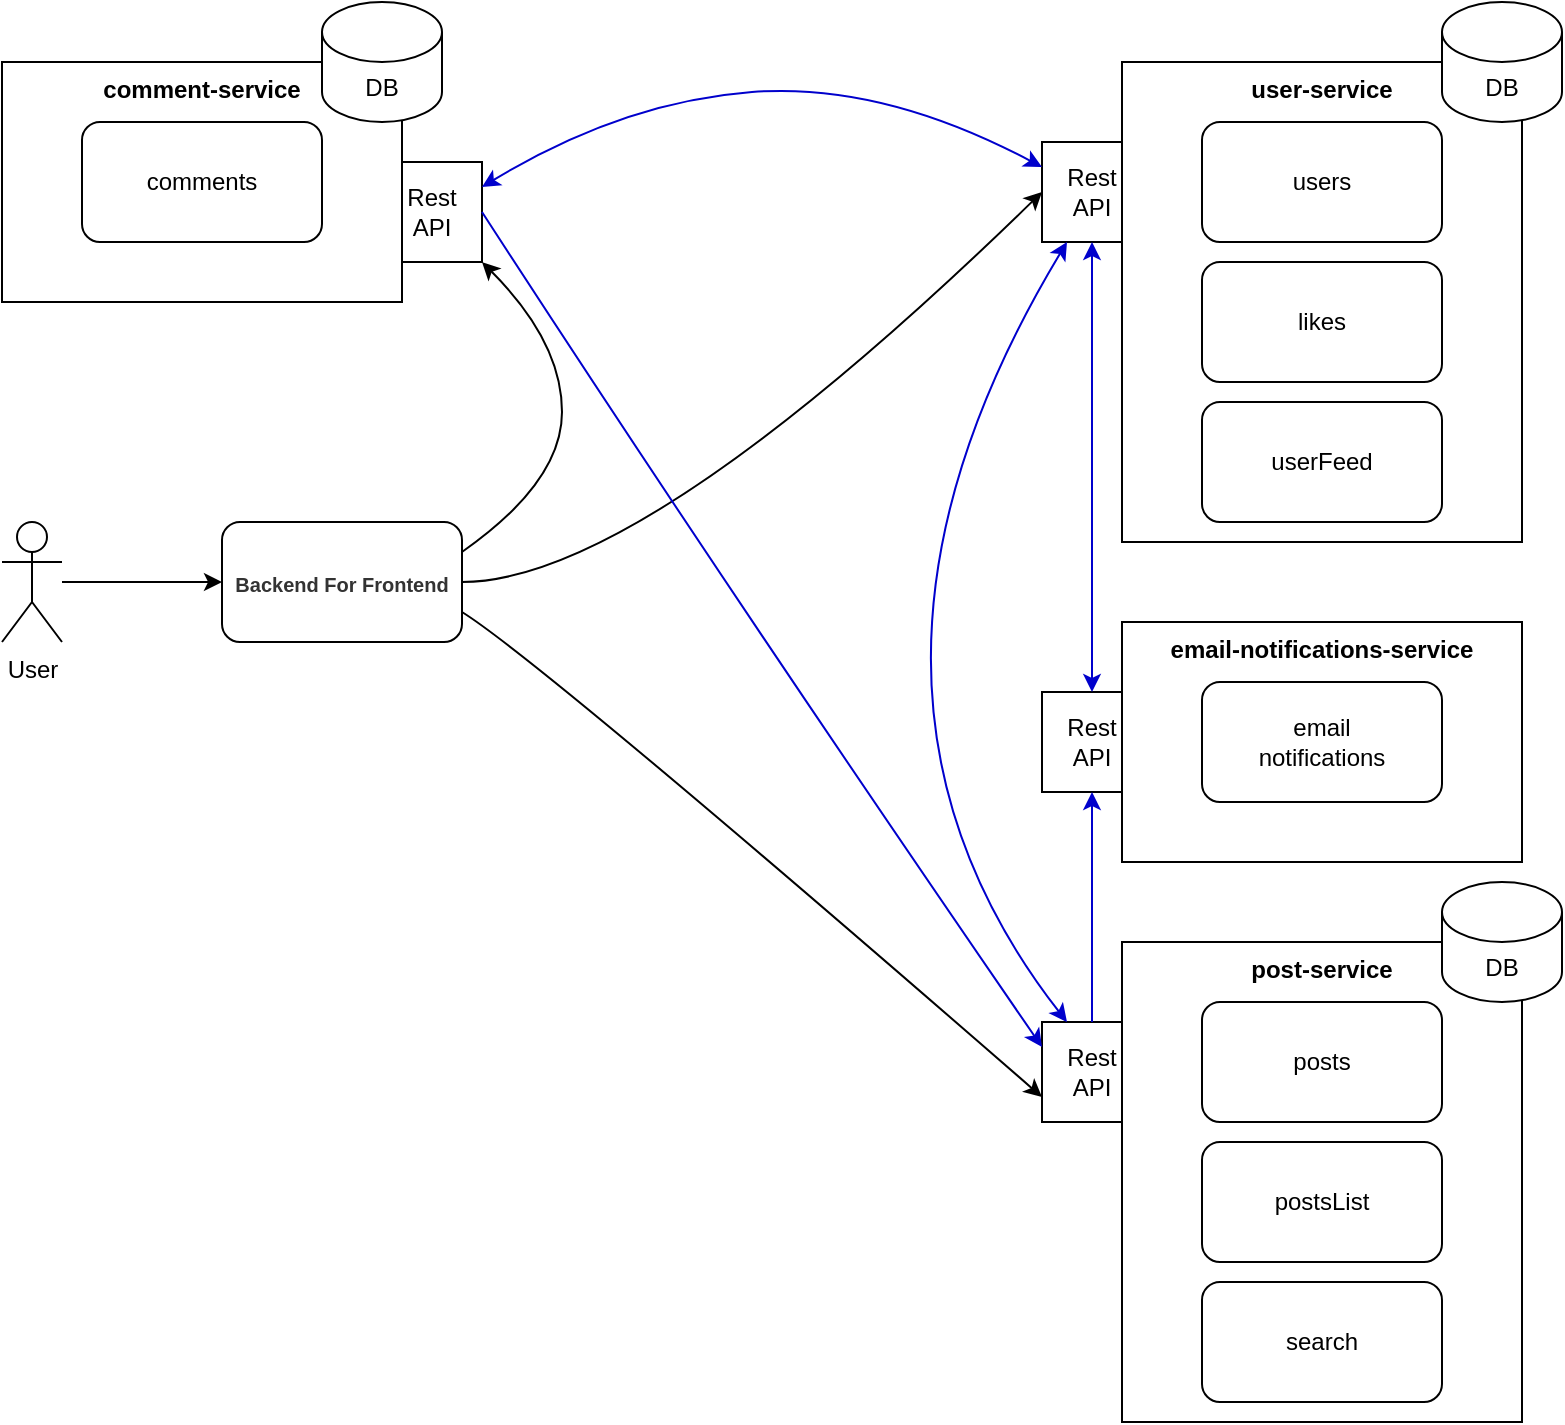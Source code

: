 <mxfile version="20.5.3" type="device"><diagram id="C5RBs43oDa-KdzZeNtuy" name="Page-1"><mxGraphModel dx="1182" dy="732" grid="1" gridSize="10" guides="1" tooltips="1" connect="1" arrows="1" fold="1" page="1" pageScale="1" pageWidth="827" pageHeight="1169" math="0" shadow="0"><root><mxCell id="WIyWlLk6GJQsqaUBKTNV-0"/><mxCell id="WIyWlLk6GJQsqaUBKTNV-1" parent="WIyWlLk6GJQsqaUBKTNV-0"/><mxCell id="sV9o3uImgYNawE1M62UN-28" value="Rest&lt;br&gt;API" style="whiteSpace=wrap;html=1;aspect=fixed;" vertex="1" parent="WIyWlLk6GJQsqaUBKTNV-1"><mxGeometry x="560" y="355" width="50" height="50" as="geometry"/></mxCell><mxCell id="sV9o3uImgYNawE1M62UN-25" value="email-notifications-service" style="rounded=0;whiteSpace=wrap;html=1;fontSize=12;verticalAlign=top;fontStyle=1" vertex="1" parent="WIyWlLk6GJQsqaUBKTNV-1"><mxGeometry x="600" y="320" width="200" height="120" as="geometry"/></mxCell><mxCell id="sV9o3uImgYNawE1M62UN-9" value="Rest&lt;br&gt;API" style="whiteSpace=wrap;html=1;aspect=fixed;" vertex="1" parent="WIyWlLk6GJQsqaUBKTNV-1"><mxGeometry x="230" y="90" width="50" height="50" as="geometry"/></mxCell><mxCell id="sV9o3uImgYNawE1M62UN-12" value="Rest&lt;br&gt;API" style="whiteSpace=wrap;html=1;aspect=fixed;" vertex="1" parent="WIyWlLk6GJQsqaUBKTNV-1"><mxGeometry x="560" y="520" width="50" height="50" as="geometry"/></mxCell><mxCell id="sV9o3uImgYNawE1M62UN-24" value="comment-service" style="rounded=0;whiteSpace=wrap;html=1;fontSize=12;verticalAlign=top;fontStyle=1" vertex="1" parent="WIyWlLk6GJQsqaUBKTNV-1"><mxGeometry x="40" y="40" width="200" height="120" as="geometry"/></mxCell><mxCell id="sV9o3uImgYNawE1M62UN-23" value="post-service" style="rounded=0;whiteSpace=wrap;html=1;fontSize=12;verticalAlign=top;fontStyle=1" vertex="1" parent="WIyWlLk6GJQsqaUBKTNV-1"><mxGeometry x="600" y="480" width="200" height="240" as="geometry"/></mxCell><mxCell id="sV9o3uImgYNawE1M62UN-6" value="Rest&lt;br&gt;API" style="whiteSpace=wrap;html=1;aspect=fixed;" vertex="1" parent="WIyWlLk6GJQsqaUBKTNV-1"><mxGeometry x="560" y="80" width="50" height="50" as="geometry"/></mxCell><mxCell id="sV9o3uImgYNawE1M62UN-22" value="user-service" style="rounded=0;whiteSpace=wrap;html=1;fontSize=12;verticalAlign=top;fontStyle=1" vertex="1" parent="WIyWlLk6GJQsqaUBKTNV-1"><mxGeometry x="600" y="40" width="200" height="240" as="geometry"/></mxCell><mxCell id="sV9o3uImgYNawE1M62UN-2" value="User" style="shape=umlActor;verticalLabelPosition=bottom;verticalAlign=top;html=1;outlineConnect=0;" vertex="1" parent="WIyWlLk6GJQsqaUBKTNV-1"><mxGeometry x="40" y="270" width="30" height="60" as="geometry"/></mxCell><mxCell id="sV9o3uImgYNawE1M62UN-3" value="&lt;h3 style=&quot;box-sizing: inherit; text-rendering: optimizelegibility; -webkit-font-smoothing: antialiased; font-family: &amp;quot;TT Norms Pro&amp;quot;, Arial, sans-serif; color: rgb(51, 51, 51); margin: 15px 0px; line-height: 30px; padding: 0px; border-bottom: none; align-self: flex-start; text-align: left; background-color: rgb(255, 255, 255); font-variant-ligatures: none;&quot; id=&quot;9.-backend-for-frontend&quot;&gt;&lt;font style=&quot;font-size: 10px;&quot;&gt;Backend For Frontend&lt;/font&gt;&lt;/h3&gt;" style="rounded=1;whiteSpace=wrap;html=1;" vertex="1" parent="WIyWlLk6GJQsqaUBKTNV-1"><mxGeometry x="150" y="270" width="120" height="60" as="geometry"/></mxCell><mxCell id="sV9o3uImgYNawE1M62UN-4" value="" style="endArrow=classic;html=1;rounded=0;entryX=0;entryY=0.5;entryDx=0;entryDy=0;" edge="1" parent="WIyWlLk6GJQsqaUBKTNV-1" target="sV9o3uImgYNawE1M62UN-3"><mxGeometry width="50" height="50" relative="1" as="geometry"><mxPoint x="70" y="300" as="sourcePoint"/><mxPoint x="120" y="250" as="targetPoint"/></mxGeometry></mxCell><mxCell id="sV9o3uImgYNawE1M62UN-7" value="email&lt;br&gt;notifications" style="rounded=1;whiteSpace=wrap;html=1;" vertex="1" parent="WIyWlLk6GJQsqaUBKTNV-1"><mxGeometry x="640" y="350" width="120" height="60" as="geometry"/></mxCell><mxCell id="sV9o3uImgYNawE1M62UN-13" value="postsList" style="rounded=1;whiteSpace=wrap;html=1;" vertex="1" parent="WIyWlLk6GJQsqaUBKTNV-1"><mxGeometry x="640" y="580" width="120" height="60" as="geometry"/></mxCell><mxCell id="sV9o3uImgYNawE1M62UN-14" value="userFeed" style="rounded=1;whiteSpace=wrap;html=1;" vertex="1" parent="WIyWlLk6GJQsqaUBKTNV-1"><mxGeometry x="640" y="210" width="120" height="60" as="geometry"/></mxCell><mxCell id="sV9o3uImgYNawE1M62UN-15" value="likes" style="rounded=1;whiteSpace=wrap;html=1;" vertex="1" parent="WIyWlLk6GJQsqaUBKTNV-1"><mxGeometry x="640" y="140" width="120" height="60" as="geometry"/></mxCell><mxCell id="sV9o3uImgYNawE1M62UN-21" value="search" style="rounded=1;whiteSpace=wrap;html=1;" vertex="1" parent="WIyWlLk6GJQsqaUBKTNV-1"><mxGeometry x="640" y="650" width="120" height="60" as="geometry"/></mxCell><mxCell id="sV9o3uImgYNawE1M62UN-1" value="users" style="rounded=1;whiteSpace=wrap;html=1;" vertex="1" parent="WIyWlLk6GJQsqaUBKTNV-1"><mxGeometry x="640" y="70" width="120" height="60" as="geometry"/></mxCell><mxCell id="sV9o3uImgYNawE1M62UN-0" value="DB" style="shape=cylinder3;whiteSpace=wrap;html=1;boundedLbl=1;backgroundOutline=1;size=15;" vertex="1" parent="WIyWlLk6GJQsqaUBKTNV-1"><mxGeometry x="760" y="10" width="60" height="60" as="geometry"/></mxCell><mxCell id="sV9o3uImgYNawE1M62UN-10" value="posts" style="rounded=1;whiteSpace=wrap;html=1;" vertex="1" parent="WIyWlLk6GJQsqaUBKTNV-1"><mxGeometry x="640" y="510" width="120" height="60" as="geometry"/></mxCell><mxCell id="sV9o3uImgYNawE1M62UN-11" value="DB" style="shape=cylinder3;whiteSpace=wrap;html=1;boundedLbl=1;backgroundOutline=1;size=15;" vertex="1" parent="WIyWlLk6GJQsqaUBKTNV-1"><mxGeometry x="760" y="450" width="60" height="60" as="geometry"/></mxCell><mxCell id="sV9o3uImgYNawE1M62UN-19" value="comments" style="rounded=1;whiteSpace=wrap;html=1;" vertex="1" parent="WIyWlLk6GJQsqaUBKTNV-1"><mxGeometry x="80" y="70" width="120" height="60" as="geometry"/></mxCell><mxCell id="sV9o3uImgYNawE1M62UN-20" value="DB" style="shape=cylinder3;whiteSpace=wrap;html=1;boundedLbl=1;backgroundOutline=1;size=15;" vertex="1" parent="WIyWlLk6GJQsqaUBKTNV-1"><mxGeometry x="200" y="10" width="60" height="60" as="geometry"/></mxCell><mxCell id="sV9o3uImgYNawE1M62UN-29" value="" style="curved=1;endArrow=classic;html=1;rounded=0;fontSize=12;exitX=1;exitY=0.25;exitDx=0;exitDy=0;entryX=1;entryY=1;entryDx=0;entryDy=0;" edge="1" parent="WIyWlLk6GJQsqaUBKTNV-1" source="sV9o3uImgYNawE1M62UN-3" target="sV9o3uImgYNawE1M62UN-9"><mxGeometry width="50" height="50" relative="1" as="geometry"><mxPoint x="390" y="350" as="sourcePoint"/><mxPoint x="440" y="300" as="targetPoint"/><Array as="points"><mxPoint x="320" y="250"/><mxPoint x="320" y="180"/></Array></mxGeometry></mxCell><mxCell id="sV9o3uImgYNawE1M62UN-31" value="" style="curved=1;endArrow=classic;html=1;rounded=0;fontSize=12;entryX=0;entryY=0.5;entryDx=0;entryDy=0;exitX=1;exitY=0.5;exitDx=0;exitDy=0;" edge="1" parent="WIyWlLk6GJQsqaUBKTNV-1" source="sV9o3uImgYNawE1M62UN-3" target="sV9o3uImgYNawE1M62UN-6"><mxGeometry width="50" height="50" relative="1" as="geometry"><mxPoint x="390" y="350" as="sourcePoint"/><mxPoint x="440" y="300" as="targetPoint"/><Array as="points"><mxPoint x="360" y="300"/></Array></mxGeometry></mxCell><mxCell id="sV9o3uImgYNawE1M62UN-32" value="" style="curved=1;endArrow=classic;html=1;rounded=0;fontSize=12;entryX=0;entryY=0.75;entryDx=0;entryDy=0;exitX=1;exitY=0.75;exitDx=0;exitDy=0;" edge="1" parent="WIyWlLk6GJQsqaUBKTNV-1" source="sV9o3uImgYNawE1M62UN-3" target="sV9o3uImgYNawE1M62UN-12"><mxGeometry width="50" height="50" relative="1" as="geometry"><mxPoint x="390" y="440" as="sourcePoint"/><mxPoint x="440" y="390" as="targetPoint"/><Array as="points"><mxPoint x="310" y="340"/></Array></mxGeometry></mxCell><mxCell id="sV9o3uImgYNawE1M62UN-33" value="" style="curved=1;endArrow=classic;html=1;rounded=0;fontSize=12;strokeColor=#0000CC;exitX=1;exitY=0.25;exitDx=0;exitDy=0;entryX=0;entryY=0.25;entryDx=0;entryDy=0;startArrow=classic;startFill=1;" edge="1" parent="WIyWlLk6GJQsqaUBKTNV-1" source="sV9o3uImgYNawE1M62UN-9" target="sV9o3uImgYNawE1M62UN-6"><mxGeometry width="50" height="50" relative="1" as="geometry"><mxPoint x="390" y="350" as="sourcePoint"/><mxPoint x="440" y="300" as="targetPoint"/><Array as="points"><mxPoint x="350" y="60"/><mxPoint x="480" y="50"/></Array></mxGeometry></mxCell><mxCell id="sV9o3uImgYNawE1M62UN-34" value="" style="curved=1;endArrow=classic;html=1;rounded=0;fontSize=12;strokeColor=#0000CC;exitX=1;exitY=0.5;exitDx=0;exitDy=0;entryX=0;entryY=0.25;entryDx=0;entryDy=0;" edge="1" parent="WIyWlLk6GJQsqaUBKTNV-1" source="sV9o3uImgYNawE1M62UN-9" target="sV9o3uImgYNawE1M62UN-12"><mxGeometry width="50" height="50" relative="1" as="geometry"><mxPoint x="290" y="112.5" as="sourcePoint"/><mxPoint x="570" y="102.5" as="targetPoint"/><Array as="points"><mxPoint x="400" y="300"/></Array></mxGeometry></mxCell><mxCell id="sV9o3uImgYNawE1M62UN-36" value="" style="endArrow=classic;startArrow=classic;html=1;rounded=0;strokeColor=#0000CC;fontSize=12;exitX=0.5;exitY=0;exitDx=0;exitDy=0;entryX=0.5;entryY=1;entryDx=0;entryDy=0;" edge="1" parent="WIyWlLk6GJQsqaUBKTNV-1" source="sV9o3uImgYNawE1M62UN-28" target="sV9o3uImgYNawE1M62UN-6"><mxGeometry width="50" height="50" relative="1" as="geometry"><mxPoint x="420" y="330" as="sourcePoint"/><mxPoint x="570" y="200" as="targetPoint"/><Array as="points"/></mxGeometry></mxCell><mxCell id="sV9o3uImgYNawE1M62UN-37" value="" style="endArrow=classic;html=1;rounded=0;strokeColor=#0000CC;fontSize=12;entryX=0.5;entryY=1;entryDx=0;entryDy=0;exitX=0.5;exitY=0;exitDx=0;exitDy=0;" edge="1" parent="WIyWlLk6GJQsqaUBKTNV-1" source="sV9o3uImgYNawE1M62UN-12" target="sV9o3uImgYNawE1M62UN-28"><mxGeometry width="50" height="50" relative="1" as="geometry"><mxPoint x="390" y="350" as="sourcePoint"/><mxPoint x="440" y="300" as="targetPoint"/></mxGeometry></mxCell><mxCell id="sV9o3uImgYNawE1M62UN-39" value="" style="curved=1;endArrow=classic;html=1;rounded=0;strokeColor=#0000CC;fontSize=12;startArrow=classic;startFill=1;entryX=0.25;entryY=1;entryDx=0;entryDy=0;exitX=0.25;exitY=0;exitDx=0;exitDy=0;" edge="1" parent="WIyWlLk6GJQsqaUBKTNV-1" source="sV9o3uImgYNawE1M62UN-12" target="sV9o3uImgYNawE1M62UN-6"><mxGeometry width="50" height="50" relative="1" as="geometry"><mxPoint x="390" y="350" as="sourcePoint"/><mxPoint x="440" y="300" as="targetPoint"/><Array as="points"><mxPoint x="440" y="350"/></Array></mxGeometry></mxCell></root></mxGraphModel></diagram></mxfile>